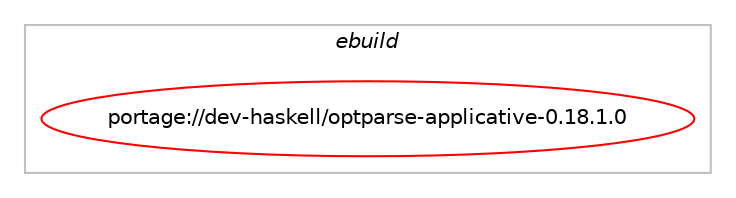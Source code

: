 digraph prolog {

# *************
# Graph options
# *************

newrank=true;
concentrate=true;
compound=true;
graph [rankdir=LR,fontname=Helvetica,fontsize=10,ranksep=1.5];#, ranksep=2.5, nodesep=0.2];
edge  [arrowhead=vee];
node  [fontname=Helvetica,fontsize=10];

# **********
# The ebuild
# **********

subgraph cluster_leftcol {
color=gray;
label=<<i>ebuild</i>>;
id [label="portage://dev-haskell/optparse-applicative-0.18.1.0", color=red, width=4, href="../dev-haskell/optparse-applicative-0.18.1.0.svg"];
}

# ****************
# The dependencies
# ****************

subgraph cluster_midcol {
color=gray;
label=<<i>dependencies</i>>;
subgraph cluster_compile {
fillcolor="#eeeeee";
style=filled;
label=<<i>compile</i>>;
# *** BEGIN UNKNOWN DEPENDENCY TYPE (TODO) ***
# id -> equal(use_conditional_group(positive,hscolour,portage://dev-haskell/optparse-applicative-0.18.1.0,[package_dependency(portage://dev-haskell/optparse-applicative-0.18.1.0,install,no,dev-haskell,hscolour,none,[,,],[],[])]))
# *** END UNKNOWN DEPENDENCY TYPE (TODO) ***

# *** BEGIN UNKNOWN DEPENDENCY TYPE (TODO) ***
# id -> equal(use_conditional_group(positive,test,portage://dev-haskell/optparse-applicative-0.18.1.0,[package_dependency(portage://dev-haskell/optparse-applicative-0.18.1.0,install,no,dev-haskell,quickcheck,greaterequal,[2.8,,,2.8],[],[]),package_dependency(portage://dev-haskell/optparse-applicative-0.18.1.0,install,no,dev-haskell,quickcheck,smaller,[2.15,,,2.15],[],[])]))
# *** END UNKNOWN DEPENDENCY TYPE (TODO) ***

# *** BEGIN UNKNOWN DEPENDENCY TYPE (TODO) ***
# id -> equal(package_dependency(portage://dev-haskell/optparse-applicative-0.18.1.0,install,no,dev-haskell,cabal,greaterequal,[3.2.1.0,,,3.2.1.0],[],[]))
# *** END UNKNOWN DEPENDENCY TYPE (TODO) ***

# *** BEGIN UNKNOWN DEPENDENCY TYPE (TODO) ***
# id -> equal(package_dependency(portage://dev-haskell/optparse-applicative-0.18.1.0,install,no,dev-haskell,prettyprinter,greaterequal,[1.7,,,1.7],any_same_slot,[use(optenable(profile),none)]))
# *** END UNKNOWN DEPENDENCY TYPE (TODO) ***

# *** BEGIN UNKNOWN DEPENDENCY TYPE (TODO) ***
# id -> equal(package_dependency(portage://dev-haskell/optparse-applicative-0.18.1.0,install,no,dev-haskell,prettyprinter,smaller,[1.8,,,1.8],any_same_slot,[use(optenable(profile),none)]))
# *** END UNKNOWN DEPENDENCY TYPE (TODO) ***

# *** BEGIN UNKNOWN DEPENDENCY TYPE (TODO) ***
# id -> equal(package_dependency(portage://dev-haskell/optparse-applicative-0.18.1.0,install,no,dev-haskell,prettyprinter-ansi-terminal,greaterequal,[1.1,,,1.1],any_same_slot,[use(optenable(profile),none)]))
# *** END UNKNOWN DEPENDENCY TYPE (TODO) ***

# *** BEGIN UNKNOWN DEPENDENCY TYPE (TODO) ***
# id -> equal(package_dependency(portage://dev-haskell/optparse-applicative-0.18.1.0,install,no,dev-haskell,prettyprinter-ansi-terminal,smaller,[1.2,,,1.2],any_same_slot,[use(optenable(profile),none)]))
# *** END UNKNOWN DEPENDENCY TYPE (TODO) ***

# *** BEGIN UNKNOWN DEPENDENCY TYPE (TODO) ***
# id -> equal(package_dependency(portage://dev-haskell/optparse-applicative-0.18.1.0,install,no,dev-haskell,text,greaterequal,[1.2,,,1.2],any_same_slot,[use(optenable(profile),none)]))
# *** END UNKNOWN DEPENDENCY TYPE (TODO) ***

# *** BEGIN UNKNOWN DEPENDENCY TYPE (TODO) ***
# id -> equal(package_dependency(portage://dev-haskell/optparse-applicative-0.18.1.0,install,no,dev-haskell,transformers-compat,greaterequal,[0.3,,,0.3],any_same_slot,[use(optenable(profile),none)]))
# *** END UNKNOWN DEPENDENCY TYPE (TODO) ***

# *** BEGIN UNKNOWN DEPENDENCY TYPE (TODO) ***
# id -> equal(package_dependency(portage://dev-haskell/optparse-applicative-0.18.1.0,install,no,dev-haskell,transformers-compat,smaller,[0.8,,,0.8],any_same_slot,[use(optenable(profile),none)]))
# *** END UNKNOWN DEPENDENCY TYPE (TODO) ***

# *** BEGIN UNKNOWN DEPENDENCY TYPE (TODO) ***
# id -> equal(package_dependency(portage://dev-haskell/optparse-applicative-0.18.1.0,install,no,dev-lang,ghc,greaterequal,[8.10.6,,,8.10.6],any_same_slot,[]))
# *** END UNKNOWN DEPENDENCY TYPE (TODO) ***

}
subgraph cluster_compileandrun {
fillcolor="#eeeeee";
style=filled;
label=<<i>compile and run</i>>;
}
subgraph cluster_run {
fillcolor="#eeeeee";
style=filled;
label=<<i>run</i>>;
# *** BEGIN UNKNOWN DEPENDENCY TYPE (TODO) ***
# id -> equal(package_dependency(portage://dev-haskell/optparse-applicative-0.18.1.0,run,no,dev-haskell,prettyprinter,greaterequal,[1.7,,,1.7],any_same_slot,[use(optenable(profile),none)]))
# *** END UNKNOWN DEPENDENCY TYPE (TODO) ***

# *** BEGIN UNKNOWN DEPENDENCY TYPE (TODO) ***
# id -> equal(package_dependency(portage://dev-haskell/optparse-applicative-0.18.1.0,run,no,dev-haskell,prettyprinter,smaller,[1.8,,,1.8],any_same_slot,[use(optenable(profile),none)]))
# *** END UNKNOWN DEPENDENCY TYPE (TODO) ***

# *** BEGIN UNKNOWN DEPENDENCY TYPE (TODO) ***
# id -> equal(package_dependency(portage://dev-haskell/optparse-applicative-0.18.1.0,run,no,dev-haskell,prettyprinter-ansi-terminal,greaterequal,[1.1,,,1.1],any_same_slot,[use(optenable(profile),none)]))
# *** END UNKNOWN DEPENDENCY TYPE (TODO) ***

# *** BEGIN UNKNOWN DEPENDENCY TYPE (TODO) ***
# id -> equal(package_dependency(portage://dev-haskell/optparse-applicative-0.18.1.0,run,no,dev-haskell,prettyprinter-ansi-terminal,smaller,[1.2,,,1.2],any_same_slot,[use(optenable(profile),none)]))
# *** END UNKNOWN DEPENDENCY TYPE (TODO) ***

# *** BEGIN UNKNOWN DEPENDENCY TYPE (TODO) ***
# id -> equal(package_dependency(portage://dev-haskell/optparse-applicative-0.18.1.0,run,no,dev-haskell,text,greaterequal,[1.2,,,1.2],any_same_slot,[use(optenable(profile),none)]))
# *** END UNKNOWN DEPENDENCY TYPE (TODO) ***

# *** BEGIN UNKNOWN DEPENDENCY TYPE (TODO) ***
# id -> equal(package_dependency(portage://dev-haskell/optparse-applicative-0.18.1.0,run,no,dev-haskell,transformers-compat,greaterequal,[0.3,,,0.3],any_same_slot,[use(optenable(profile),none)]))
# *** END UNKNOWN DEPENDENCY TYPE (TODO) ***

# *** BEGIN UNKNOWN DEPENDENCY TYPE (TODO) ***
# id -> equal(package_dependency(portage://dev-haskell/optparse-applicative-0.18.1.0,run,no,dev-haskell,transformers-compat,smaller,[0.8,,,0.8],any_same_slot,[use(optenable(profile),none)]))
# *** END UNKNOWN DEPENDENCY TYPE (TODO) ***

# *** BEGIN UNKNOWN DEPENDENCY TYPE (TODO) ***
# id -> equal(package_dependency(portage://dev-haskell/optparse-applicative-0.18.1.0,run,no,dev-lang,ghc,greaterequal,[8.10.6,,,8.10.6],any_same_slot,[]))
# *** END UNKNOWN DEPENDENCY TYPE (TODO) ***

# *** BEGIN UNKNOWN DEPENDENCY TYPE (TODO) ***
# id -> equal(package_dependency(portage://dev-haskell/optparse-applicative-0.18.1.0,run,no,dev-lang,ghc,none,[,,],any_same_slot,[use(optenable(profile),none)]))
# *** END UNKNOWN DEPENDENCY TYPE (TODO) ***

}
}

# **************
# The candidates
# **************

subgraph cluster_choices {
rank=same;
color=gray;
label=<<i>candidates</i>>;

}

}

